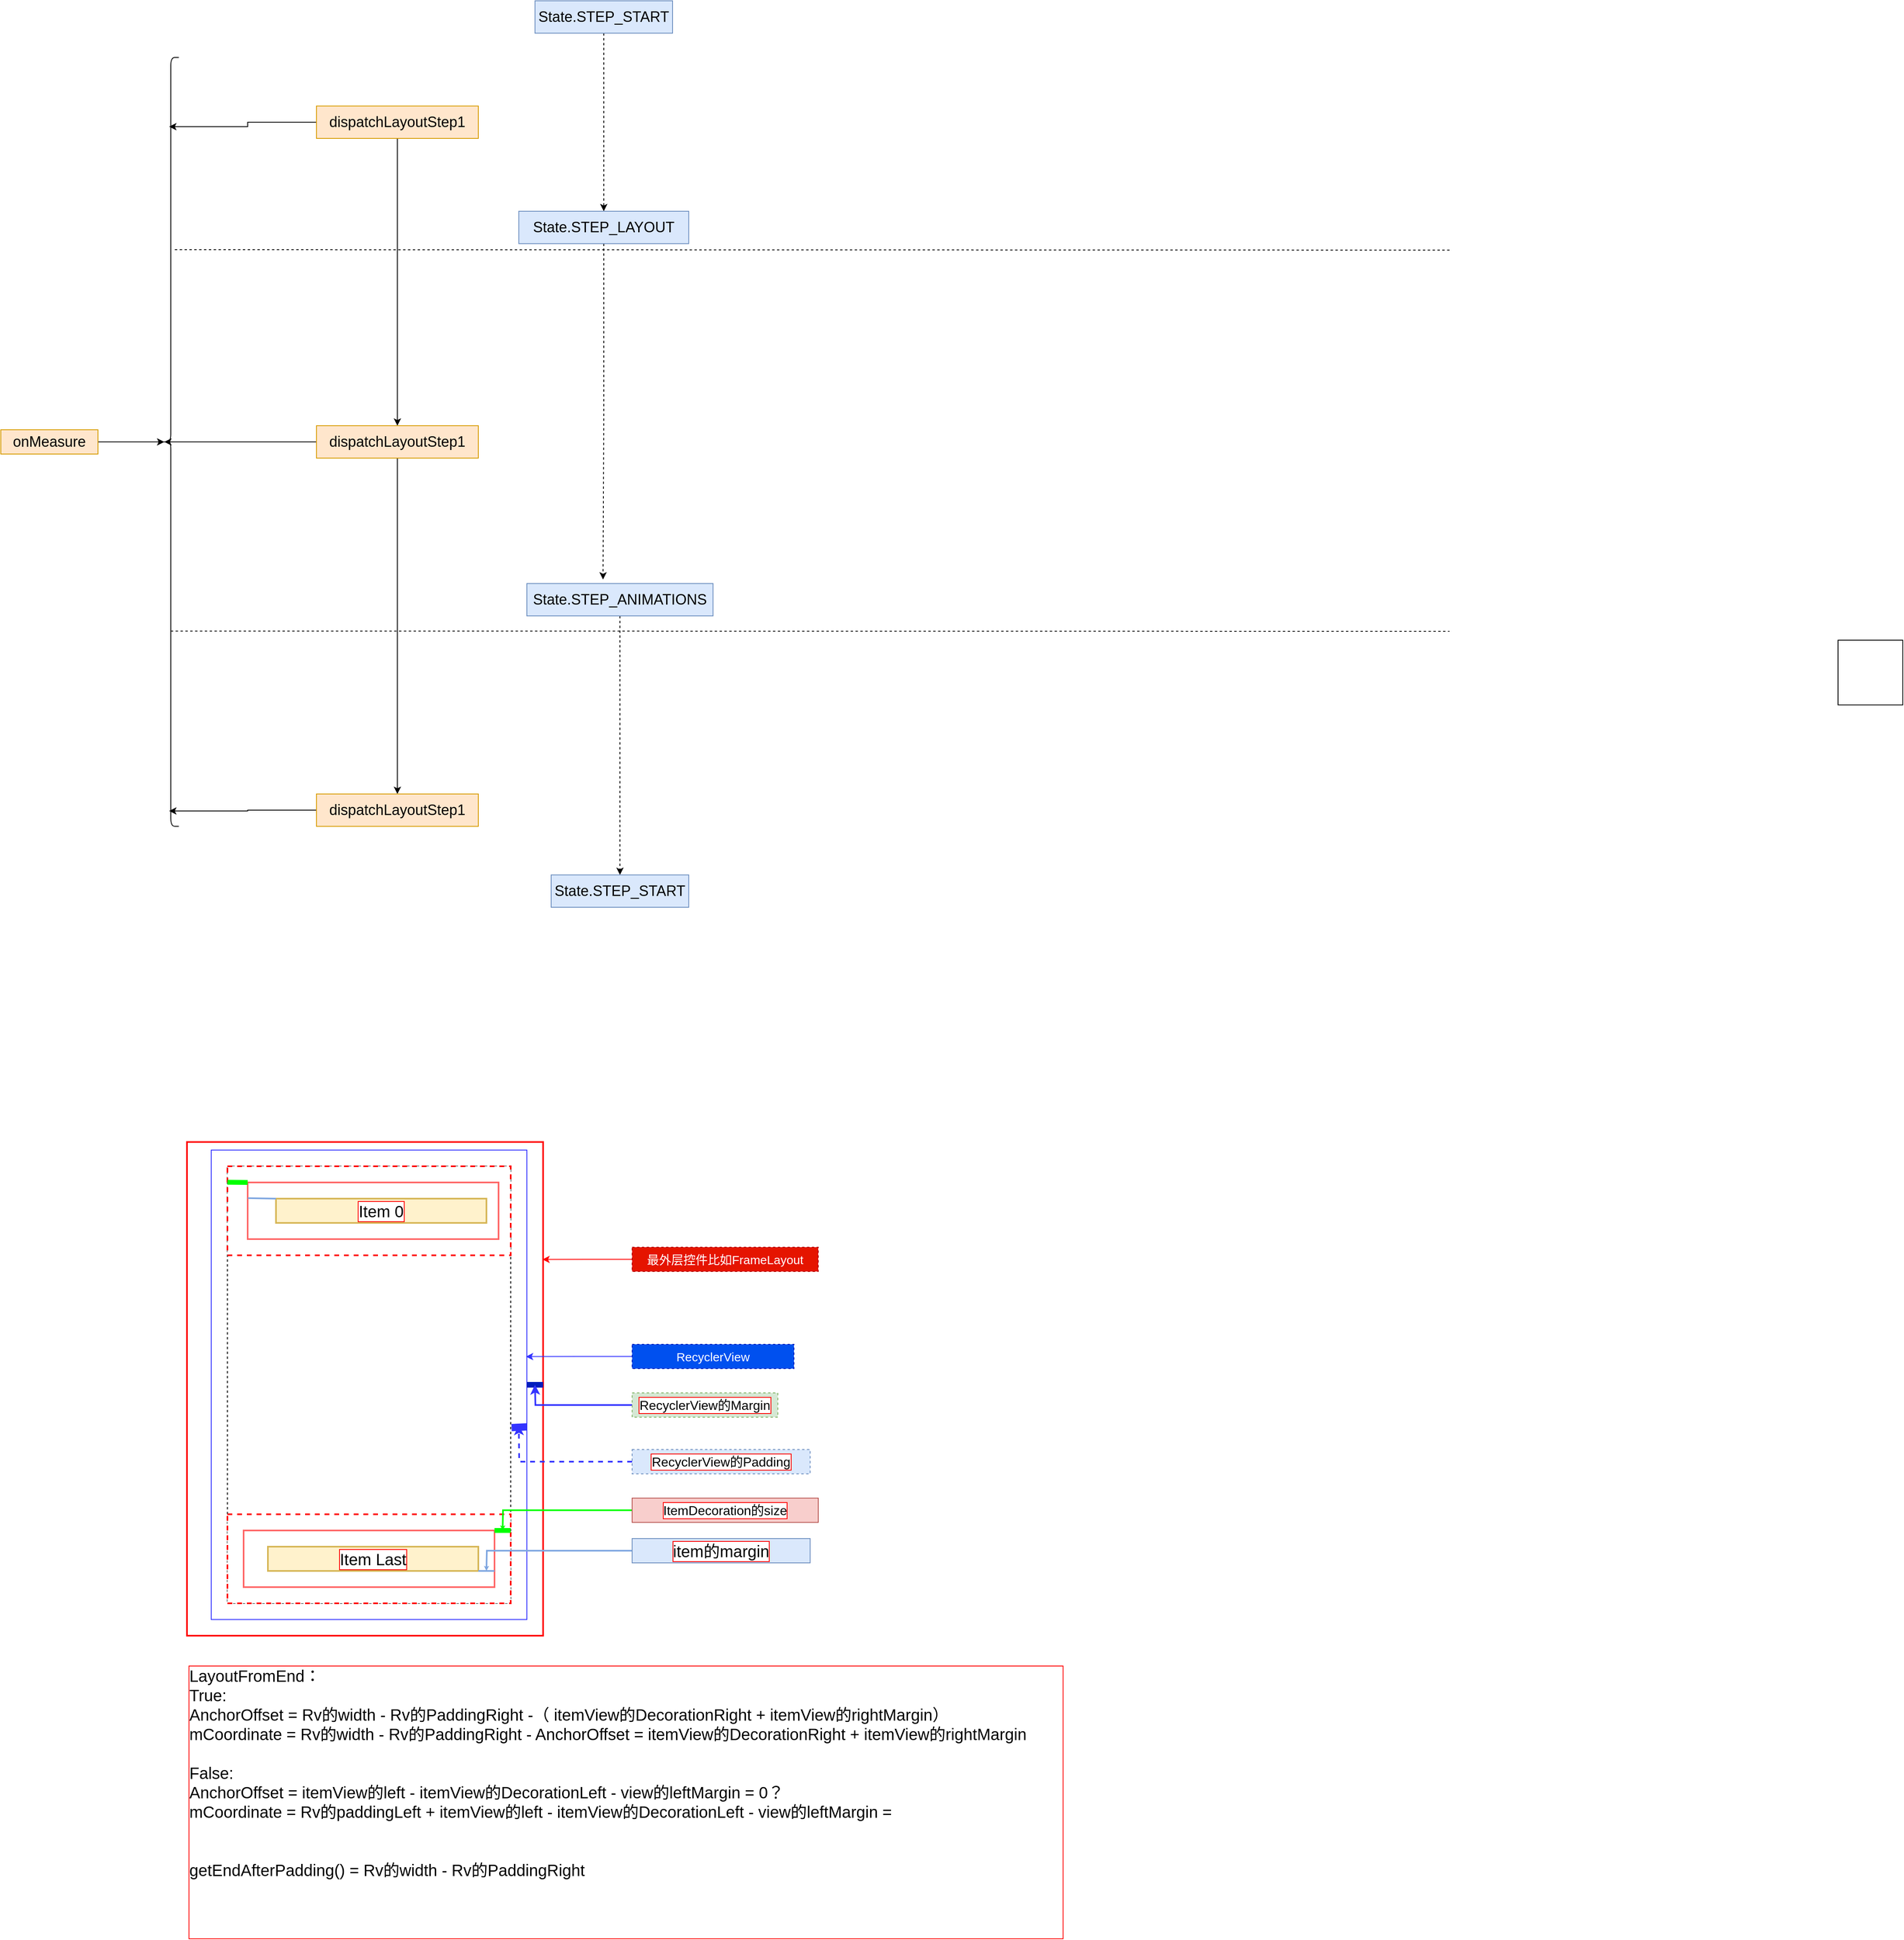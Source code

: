 <mxfile version="16.0.2" type="device"><diagram id="QOKV5A7NfuVWpfDNX6Ux" name="Page-1"><mxGraphModel dx="2146" dy="1923" grid="1" gridSize="10" guides="1" tooltips="1" connect="1" arrows="1" fold="1" page="1" pageScale="1" pageWidth="850" pageHeight="1100" math="0" shadow="0"><root><mxCell id="0"/><mxCell id="1" parent="0"/><mxCell id="wJVSowphqoU7en5oxutG-2" value="" style="whiteSpace=wrap;html=1;aspect=fixed;" parent="1" vertex="1"><mxGeometry x="1440" y="370" width="80" height="80" as="geometry"/></mxCell><mxCell id="wJVSowphqoU7en5oxutG-13" style="edgeStyle=orthogonalEdgeStyle;rounded=0;orthogonalLoop=1;jettySize=auto;html=1;entryX=0.1;entryY=0.5;entryDx=0;entryDy=0;entryPerimeter=0;fontSize=18;" parent="1" source="wJVSowphqoU7en5oxutG-4" target="wJVSowphqoU7en5oxutG-11" edge="1"><mxGeometry relative="1" as="geometry"/></mxCell><mxCell id="wJVSowphqoU7en5oxutG-4" value="&lt;font style=&quot;font-size: 18px&quot;&gt;onMeasure&lt;/font&gt;" style="text;html=1;strokeColor=#d79b00;fillColor=#ffe6cc;align=center;verticalAlign=middle;whiteSpace=wrap;rounded=0;" parent="1" vertex="1"><mxGeometry x="-830" y="110" width="120" height="30" as="geometry"/></mxCell><mxCell id="wJVSowphqoU7en5oxutG-11" value="" style="shape=curlyBracket;whiteSpace=wrap;html=1;rounded=1;fontSize=18;" parent="1" vertex="1"><mxGeometry x="-630" y="-350" width="20" height="950" as="geometry"/></mxCell><mxCell id="wJVSowphqoU7en5oxutG-19" style="edgeStyle=orthogonalEdgeStyle;rounded=0;orthogonalLoop=1;jettySize=auto;html=1;entryX=0.4;entryY=0.09;entryDx=0;entryDy=0;entryPerimeter=0;fontSize=18;" parent="1" source="wJVSowphqoU7en5oxutG-15" target="wJVSowphqoU7en5oxutG-11" edge="1"><mxGeometry relative="1" as="geometry"/></mxCell><mxCell id="wJVSowphqoU7en5oxutG-27" style="edgeStyle=orthogonalEdgeStyle;rounded=0;orthogonalLoop=1;jettySize=auto;html=1;fontSize=18;entryX=0.5;entryY=0;entryDx=0;entryDy=0;" parent="1" source="wJVSowphqoU7en5oxutG-15" target="wJVSowphqoU7en5oxutG-21" edge="1"><mxGeometry relative="1" as="geometry"><mxPoint x="-340" y="-170" as="targetPoint"/></mxGeometry></mxCell><mxCell id="wJVSowphqoU7en5oxutG-15" value="dispatchLayoutStep1&lt;br&gt;" style="text;html=1;strokeColor=#d79b00;fillColor=#ffe6cc;align=center;verticalAlign=middle;whiteSpace=wrap;rounded=0;fontSize=18;" parent="1" vertex="1"><mxGeometry x="-440" y="-290" width="200" height="40" as="geometry"/></mxCell><mxCell id="wJVSowphqoU7en5oxutG-23" style="edgeStyle=orthogonalEdgeStyle;rounded=0;orthogonalLoop=1;jettySize=auto;html=1;fontSize=18;entryX=0.1;entryY=0.5;entryDx=0;entryDy=0;entryPerimeter=0;" parent="1" source="wJVSowphqoU7en5oxutG-21" target="wJVSowphqoU7en5oxutG-11" edge="1"><mxGeometry relative="1" as="geometry"><mxPoint x="-590" y="305" as="targetPoint"/></mxGeometry></mxCell><mxCell id="wJVSowphqoU7en5oxutG-28" style="edgeStyle=orthogonalEdgeStyle;rounded=0;orthogonalLoop=1;jettySize=auto;html=1;fontSize=18;entryX=0.5;entryY=0;entryDx=0;entryDy=0;" parent="1" source="wJVSowphqoU7en5oxutG-21" target="wJVSowphqoU7en5oxutG-22" edge="1"><mxGeometry relative="1" as="geometry"><mxPoint x="-340" y="300" as="targetPoint"/></mxGeometry></mxCell><mxCell id="wJVSowphqoU7en5oxutG-21" value="dispatchLayoutStep1&lt;br&gt;" style="text;html=1;strokeColor=#d79b00;fillColor=#ffe6cc;align=center;verticalAlign=middle;whiteSpace=wrap;rounded=0;fontSize=18;" parent="1" vertex="1"><mxGeometry x="-440" y="105" width="200" height="40" as="geometry"/></mxCell><mxCell id="wJVSowphqoU7en5oxutG-24" style="edgeStyle=orthogonalEdgeStyle;rounded=0;orthogonalLoop=1;jettySize=auto;html=1;entryX=0.4;entryY=0.98;entryDx=0;entryDy=0;entryPerimeter=0;fontSize=18;" parent="1" source="wJVSowphqoU7en5oxutG-22" target="wJVSowphqoU7en5oxutG-11" edge="1"><mxGeometry relative="1" as="geometry"/></mxCell><mxCell id="wJVSowphqoU7en5oxutG-22" value="dispatchLayoutStep1&lt;br&gt;" style="text;html=1;strokeColor=#d79b00;fillColor=#ffe6cc;align=center;verticalAlign=middle;whiteSpace=wrap;rounded=0;fontSize=18;" parent="1" vertex="1"><mxGeometry x="-440" y="560" width="200" height="40" as="geometry"/></mxCell><mxCell id="wJVSowphqoU7en5oxutG-25" value="" style="endArrow=none;html=1;rounded=0;fontSize=18;exitX=0.75;exitY=0.25;exitDx=0;exitDy=0;exitPerimeter=0;dashed=1;" parent="1" source="wJVSowphqoU7en5oxutG-11" edge="1"><mxGeometry width="50" height="50" relative="1" as="geometry"><mxPoint x="-510" y="200" as="sourcePoint"/><mxPoint x="960" y="-112" as="targetPoint"/></mxGeometry></mxCell><mxCell id="wJVSowphqoU7en5oxutG-26" value="" style="endArrow=none;html=1;rounded=0;fontSize=18;exitX=0.5;exitY=0.746;exitDx=0;exitDy=0;exitPerimeter=0;dashed=1;" parent="1" source="wJVSowphqoU7en5oxutG-11" edge="1"><mxGeometry width="50" height="50" relative="1" as="geometry"><mxPoint x="-470" y="420" as="sourcePoint"/><mxPoint x="960" y="359" as="targetPoint"/></mxGeometry></mxCell><mxCell id="wJVSowphqoU7en5oxutG-37" style="edgeStyle=orthogonalEdgeStyle;rounded=0;orthogonalLoop=1;jettySize=auto;html=1;dashed=1;fontSize=18;" parent="1" source="wJVSowphqoU7en5oxutG-33" target="wJVSowphqoU7en5oxutG-34" edge="1"><mxGeometry relative="1" as="geometry"/></mxCell><mxCell id="wJVSowphqoU7en5oxutG-33" value="State.STEP_START" style="text;html=1;strokeColor=#6c8ebf;fillColor=#dae8fc;align=center;verticalAlign=middle;whiteSpace=wrap;rounded=0;fontSize=18;" parent="1" vertex="1"><mxGeometry x="-170" y="-420" width="170" height="40" as="geometry"/></mxCell><mxCell id="wJVSowphqoU7en5oxutG-38" style="edgeStyle=orthogonalEdgeStyle;rounded=0;orthogonalLoop=1;jettySize=auto;html=1;entryX=0.409;entryY=-0.125;entryDx=0;entryDy=0;entryPerimeter=0;dashed=1;fontSize=18;" parent="1" source="wJVSowphqoU7en5oxutG-34" target="wJVSowphqoU7en5oxutG-35" edge="1"><mxGeometry relative="1" as="geometry"/></mxCell><mxCell id="wJVSowphqoU7en5oxutG-34" value="State.STEP_LAYOUT" style="text;html=1;strokeColor=#6c8ebf;fillColor=#dae8fc;align=center;verticalAlign=middle;whiteSpace=wrap;rounded=0;fontSize=18;" parent="1" vertex="1"><mxGeometry x="-190" y="-160" width="210" height="40" as="geometry"/></mxCell><mxCell id="wJVSowphqoU7en5oxutG-39" style="edgeStyle=orthogonalEdgeStyle;rounded=0;orthogonalLoop=1;jettySize=auto;html=1;dashed=1;fontSize=18;" parent="1" source="wJVSowphqoU7en5oxutG-35" target="wJVSowphqoU7en5oxutG-36" edge="1"><mxGeometry relative="1" as="geometry"><mxPoint x="-65" y="610" as="targetPoint"/></mxGeometry></mxCell><mxCell id="wJVSowphqoU7en5oxutG-35" value="State.STEP_ANIMATIONS" style="text;html=1;strokeColor=#6c8ebf;fillColor=#dae8fc;align=center;verticalAlign=middle;whiteSpace=wrap;rounded=0;fontSize=18;" parent="1" vertex="1"><mxGeometry x="-180" y="300" width="230" height="40" as="geometry"/></mxCell><mxCell id="wJVSowphqoU7en5oxutG-36" value="State.STEP_START" style="text;html=1;strokeColor=#6c8ebf;fillColor=#dae8fc;align=center;verticalAlign=middle;whiteSpace=wrap;rounded=0;fontSize=18;" parent="1" vertex="1"><mxGeometry x="-150" y="660" width="170" height="40" as="geometry"/></mxCell><mxCell id="vJ-SLA8eckP8UP89cSbf-2" value="" style="rounded=0;whiteSpace=wrap;html=1;strokeColor=#FF0000;strokeWidth=2;" vertex="1" parent="1"><mxGeometry x="-600" y="990" width="440" height="610" as="geometry"/></mxCell><mxCell id="vJ-SLA8eckP8UP89cSbf-3" value="" style="rounded=0;whiteSpace=wrap;html=1;strokeColor=#3333FF;" vertex="1" parent="1"><mxGeometry x="-570" y="1000" width="390" height="580" as="geometry"/></mxCell><mxCell id="vJ-SLA8eckP8UP89cSbf-5" value="" style="rounded=0;whiteSpace=wrap;html=1;dashed=1;" vertex="1" parent="1"><mxGeometry x="-550" y="1020" width="350" height="540" as="geometry"/></mxCell><mxCell id="vJ-SLA8eckP8UP89cSbf-9" style="edgeStyle=orthogonalEdgeStyle;rounded=0;orthogonalLoop=1;jettySize=auto;html=1;entryX=0.998;entryY=0.238;entryDx=0;entryDy=0;entryPerimeter=0;fontSize=15;fontColor=#FF0000;strokeColor=#FF0000;" edge="1" parent="1" source="vJ-SLA8eckP8UP89cSbf-8" target="vJ-SLA8eckP8UP89cSbf-2"><mxGeometry relative="1" as="geometry"/></mxCell><mxCell id="vJ-SLA8eckP8UP89cSbf-8" value="最外层控件比如FrameLayout" style="text;html=1;strokeColor=#B20000;fillColor=#e51400;align=center;verticalAlign=middle;whiteSpace=wrap;rounded=0;dashed=1;fontSize=15;fontColor=#ffffff;" vertex="1" parent="1"><mxGeometry x="-50" y="1120" width="230" height="30" as="geometry"/></mxCell><mxCell id="vJ-SLA8eckP8UP89cSbf-11" style="edgeStyle=orthogonalEdgeStyle;rounded=0;orthogonalLoop=1;jettySize=auto;html=1;entryX=0.997;entryY=0.44;entryDx=0;entryDy=0;entryPerimeter=0;fontSize=15;fontColor=#FF0000;strokeColor=#3333FF;" edge="1" parent="1" source="vJ-SLA8eckP8UP89cSbf-10" target="vJ-SLA8eckP8UP89cSbf-3"><mxGeometry relative="1" as="geometry"/></mxCell><mxCell id="vJ-SLA8eckP8UP89cSbf-10" value="RecyclerView" style="text;html=1;strokeColor=#001DBC;fillColor=#0050ef;align=center;verticalAlign=middle;whiteSpace=wrap;rounded=0;dashed=1;fontSize=15;fontColor=#ffffff;" vertex="1" parent="1"><mxGeometry x="-50" y="1240" width="200" height="30" as="geometry"/></mxCell><mxCell id="vJ-SLA8eckP8UP89cSbf-13" value="" style="endArrow=none;html=1;rounded=0;fontSize=15;fontColor=#FF0000;strokeColor=#001DBC;exitX=1;exitY=0.5;exitDx=0;exitDy=0;fillColor=#0050ef;strokeWidth=7;" edge="1" parent="1" source="vJ-SLA8eckP8UP89cSbf-3"><mxGeometry width="50" height="50" relative="1" as="geometry"><mxPoint x="-150" y="1330" as="sourcePoint"/><mxPoint x="-160" y="1290" as="targetPoint"/></mxGeometry></mxCell><mxCell id="vJ-SLA8eckP8UP89cSbf-16" style="edgeStyle=orthogonalEdgeStyle;rounded=0;orthogonalLoop=1;jettySize=auto;html=1;fontSize=15;fontColor=#FF0000;strokeColor=#3333FF;strokeWidth=2;" edge="1" parent="1" source="vJ-SLA8eckP8UP89cSbf-14"><mxGeometry relative="1" as="geometry"><mxPoint x="-170" y="1290" as="targetPoint"/></mxGeometry></mxCell><mxCell id="vJ-SLA8eckP8UP89cSbf-14" value="RecyclerView的Margin" style="text;html=1;strokeColor=#82b366;fillColor=#d5e8d4;align=center;verticalAlign=middle;whiteSpace=wrap;rounded=0;dashed=1;fontSize=16;labelBackgroundColor=#FFFFFF;labelBorderColor=#FF0000;" vertex="1" parent="1"><mxGeometry x="-50" y="1300" width="180" height="30" as="geometry"/></mxCell><mxCell id="vJ-SLA8eckP8UP89cSbf-17" value="" style="endArrow=none;html=1;rounded=0;fontSize=16;fontColor=#3333FF;strokeColor=#3333FF;strokeWidth=9;exitX=1.003;exitY=0.598;exitDx=0;exitDy=0;exitPerimeter=0;" edge="1" parent="1" source="vJ-SLA8eckP8UP89cSbf-5"><mxGeometry width="50" height="50" relative="1" as="geometry"><mxPoint x="-150" y="1330" as="sourcePoint"/><mxPoint x="-180" y="1342" as="targetPoint"/></mxGeometry></mxCell><mxCell id="vJ-SLA8eckP8UP89cSbf-19" style="edgeStyle=orthogonalEdgeStyle;rounded=0;orthogonalLoop=1;jettySize=auto;html=1;fontSize=16;fontColor=#3333FF;strokeColor=#3333FF;strokeWidth=2;dashed=1;" edge="1" parent="1" source="vJ-SLA8eckP8UP89cSbf-18"><mxGeometry relative="1" as="geometry"><mxPoint x="-190" y="1340" as="targetPoint"/></mxGeometry></mxCell><mxCell id="vJ-SLA8eckP8UP89cSbf-18" value="RecyclerView的Padding" style="text;html=1;strokeColor=#6c8ebf;fillColor=#dae8fc;align=center;verticalAlign=middle;whiteSpace=wrap;rounded=0;dashed=1;labelBackgroundColor=#FFFFFF;labelBorderColor=#FF0000;fontSize=16;" vertex="1" parent="1"><mxGeometry x="-50" y="1370" width="220" height="30" as="geometry"/></mxCell><mxCell id="vJ-SLA8eckP8UP89cSbf-21" value="" style="rounded=0;whiteSpace=wrap;html=1;dashed=1;labelBackgroundColor=#FFFFFF;labelBorderColor=#FF0000;fontSize=16;fontColor=#3333FF;strokeColor=#FF0000;strokeWidth=2;" vertex="1" parent="1"><mxGeometry x="-550" y="1450" width="350" height="110" as="geometry"/></mxCell><mxCell id="vJ-SLA8eckP8UP89cSbf-22" value="" style="rounded=0;whiteSpace=wrap;html=1;labelBackgroundColor=#FFFFFF;labelBorderColor=#FF0000;fontSize=16;fontColor=#3333FF;strokeColor=#FF6666;strokeWidth=2;" vertex="1" parent="1"><mxGeometry x="-530" y="1470" width="310" height="70" as="geometry"/></mxCell><mxCell id="vJ-SLA8eckP8UP89cSbf-23" value="" style="endArrow=none;html=1;rounded=0;fontSize=16;fontColor=#3333FF;endSize=0;strokeColor=#00FF00;strokeWidth=6;exitX=1;exitY=0;exitDx=0;exitDy=0;" edge="1" parent="1" source="vJ-SLA8eckP8UP89cSbf-22"><mxGeometry width="50" height="50" relative="1" as="geometry"><mxPoint x="-150" y="1430" as="sourcePoint"/><mxPoint x="-200" y="1470" as="targetPoint"/></mxGeometry></mxCell><mxCell id="vJ-SLA8eckP8UP89cSbf-25" style="edgeStyle=orthogonalEdgeStyle;rounded=0;orthogonalLoop=1;jettySize=auto;html=1;fontSize=16;fontColor=#3333FF;endSize=0;strokeColor=#00FF00;strokeWidth=2;" edge="1" parent="1" source="vJ-SLA8eckP8UP89cSbf-24"><mxGeometry relative="1" as="geometry"><mxPoint x="-210" y="1470" as="targetPoint"/></mxGeometry></mxCell><mxCell id="vJ-SLA8eckP8UP89cSbf-24" value="ItemDecoration的size" style="text;html=1;strokeColor=#b85450;fillColor=#f8cecc;align=center;verticalAlign=middle;whiteSpace=wrap;rounded=0;labelBackgroundColor=#FFFFFF;labelBorderColor=#FF0000;fontSize=16;" vertex="1" parent="1"><mxGeometry x="-50" y="1430" width="230" height="30" as="geometry"/></mxCell><mxCell id="vJ-SLA8eckP8UP89cSbf-29" value="Item Last" style="rounded=0;whiteSpace=wrap;html=1;labelBackgroundColor=#FFFFFF;labelBorderColor=#FF0000;fontSize=20;strokeColor=#d6b656;strokeWidth=2;fillColor=#fff2cc;" vertex="1" parent="1"><mxGeometry x="-500" y="1490" width="260" height="30" as="geometry"/></mxCell><mxCell id="vJ-SLA8eckP8UP89cSbf-30" value="" style="endArrow=none;html=1;rounded=0;fontSize=20;fontColor=#000000;endSize=0;strokeColor=#7EA6E0;strokeWidth=2;exitX=1;exitY=1;exitDx=0;exitDy=0;" edge="1" parent="1" source="vJ-SLA8eckP8UP89cSbf-29"><mxGeometry width="50" height="50" relative="1" as="geometry"><mxPoint x="-260" y="1590" as="sourcePoint"/><mxPoint x="-220" y="1520" as="targetPoint"/></mxGeometry></mxCell><mxCell id="vJ-SLA8eckP8UP89cSbf-32" style="edgeStyle=orthogonalEdgeStyle;rounded=0;orthogonalLoop=1;jettySize=auto;html=1;fontSize=20;fontColor=#000000;endSize=0;strokeColor=#7EA6E0;strokeWidth=2;" edge="1" parent="1" source="vJ-SLA8eckP8UP89cSbf-31"><mxGeometry relative="1" as="geometry"><mxPoint x="-230" y="1520" as="targetPoint"/></mxGeometry></mxCell><mxCell id="vJ-SLA8eckP8UP89cSbf-31" value="item的margin" style="text;html=1;strokeColor=#6c8ebf;fillColor=#dae8fc;align=center;verticalAlign=middle;whiteSpace=wrap;rounded=0;labelBackgroundColor=#FFFFFF;labelBorderColor=#FF0000;fontSize=20;" vertex="1" parent="1"><mxGeometry x="-50" y="1480" width="220" height="30" as="geometry"/></mxCell><mxCell id="vJ-SLA8eckP8UP89cSbf-33" value="LayoutFromEnd：&lt;br&gt;True:&lt;br&gt;AnchorOffset = Rv的width - Rv的PaddingRight -（ itemView的DecorationRight + itemView的rightMargin）&lt;br&gt;mCoordinate = Rv的width - Rv的PaddingRight - AnchorOffset = itemView的DecorationRight + itemView的rightMargin&amp;nbsp; &amp;nbsp; &amp;nbsp; &amp;nbsp;&amp;nbsp;&lt;br&gt;&lt;br&gt;False:&lt;br&gt;AnchorOffset = itemView的left - itemView的DecorationLeft - view的leftMargin = 0？&lt;br&gt;mCoordinate = Rv的paddingLeft + itemView的left - itemView的DecorationLeft - view的leftMargin =&amp;nbsp;&amp;nbsp;&lt;br&gt;&lt;br&gt;&lt;br&gt;getEndAfterPadding() = Rv的width - Rv的PaddingRight&lt;br&gt;&lt;br&gt;&lt;br&gt;&amp;nbsp; &amp;nbsp; &amp;nbsp; &amp;nbsp; &amp;nbsp; &amp;nbsp;" style="text;html=1;strokeColor=none;fillColor=none;align=left;verticalAlign=top;whiteSpace=wrap;rounded=0;labelBackgroundColor=#FFFFFF;labelBorderColor=#FF0000;fontSize=20;fontColor=#000000;" vertex="1" parent="1"><mxGeometry x="-600" y="1630" width="1090" height="310" as="geometry"/></mxCell><mxCell id="vJ-SLA8eckP8UP89cSbf-34" value="" style="rounded=0;whiteSpace=wrap;html=1;dashed=1;labelBackgroundColor=#FFFFFF;labelBorderColor=#FF0000;fontSize=16;fontColor=#3333FF;strokeColor=#FF0000;strokeWidth=2;" vertex="1" parent="1"><mxGeometry x="-550" y="1020" width="350" height="110" as="geometry"/></mxCell><mxCell id="vJ-SLA8eckP8UP89cSbf-35" value="" style="rounded=0;whiteSpace=wrap;html=1;labelBackgroundColor=#FFFFFF;labelBorderColor=#FF0000;fontSize=16;fontColor=#3333FF;strokeColor=#FF6666;strokeWidth=2;" vertex="1" parent="1"><mxGeometry x="-525" y="1040" width="310" height="70" as="geometry"/></mxCell><mxCell id="vJ-SLA8eckP8UP89cSbf-36" value="Item 0" style="rounded=0;whiteSpace=wrap;html=1;labelBackgroundColor=#FFFFFF;labelBorderColor=#FF0000;fontSize=20;strokeColor=#d6b656;strokeWidth=2;fillColor=#fff2cc;" vertex="1" parent="1"><mxGeometry x="-490" y="1060" width="260" height="30" as="geometry"/></mxCell><mxCell id="vJ-SLA8eckP8UP89cSbf-37" value="" style="endArrow=none;html=1;rounded=0;fontSize=20;fontColor=#000000;endSize=0;strokeColor=#7EA6E0;strokeWidth=2;exitX=0;exitY=0;exitDx=0;exitDy=0;entryX=0.001;entryY=0.276;entryDx=0;entryDy=0;entryPerimeter=0;" edge="1" parent="1" source="vJ-SLA8eckP8UP89cSbf-36" target="vJ-SLA8eckP8UP89cSbf-35"><mxGeometry width="50" height="50" relative="1" as="geometry"><mxPoint x="-230" y="1530" as="sourcePoint"/><mxPoint x="-520" y="1060" as="targetPoint"/></mxGeometry></mxCell><mxCell id="vJ-SLA8eckP8UP89cSbf-38" value="" style="endArrow=none;html=1;rounded=0;fontSize=16;fontColor=#3333FF;endSize=0;strokeColor=#00FF00;strokeWidth=6;exitX=0;exitY=0.18;exitDx=0;exitDy=0;exitPerimeter=0;entryX=0;entryY=0;entryDx=0;entryDy=0;" edge="1" parent="1" source="vJ-SLA8eckP8UP89cSbf-34" target="vJ-SLA8eckP8UP89cSbf-35"><mxGeometry width="50" height="50" relative="1" as="geometry"><mxPoint x="-210" y="1480" as="sourcePoint"/><mxPoint x="-530" y="1040" as="targetPoint"/></mxGeometry></mxCell></root></mxGraphModel></diagram></mxfile>